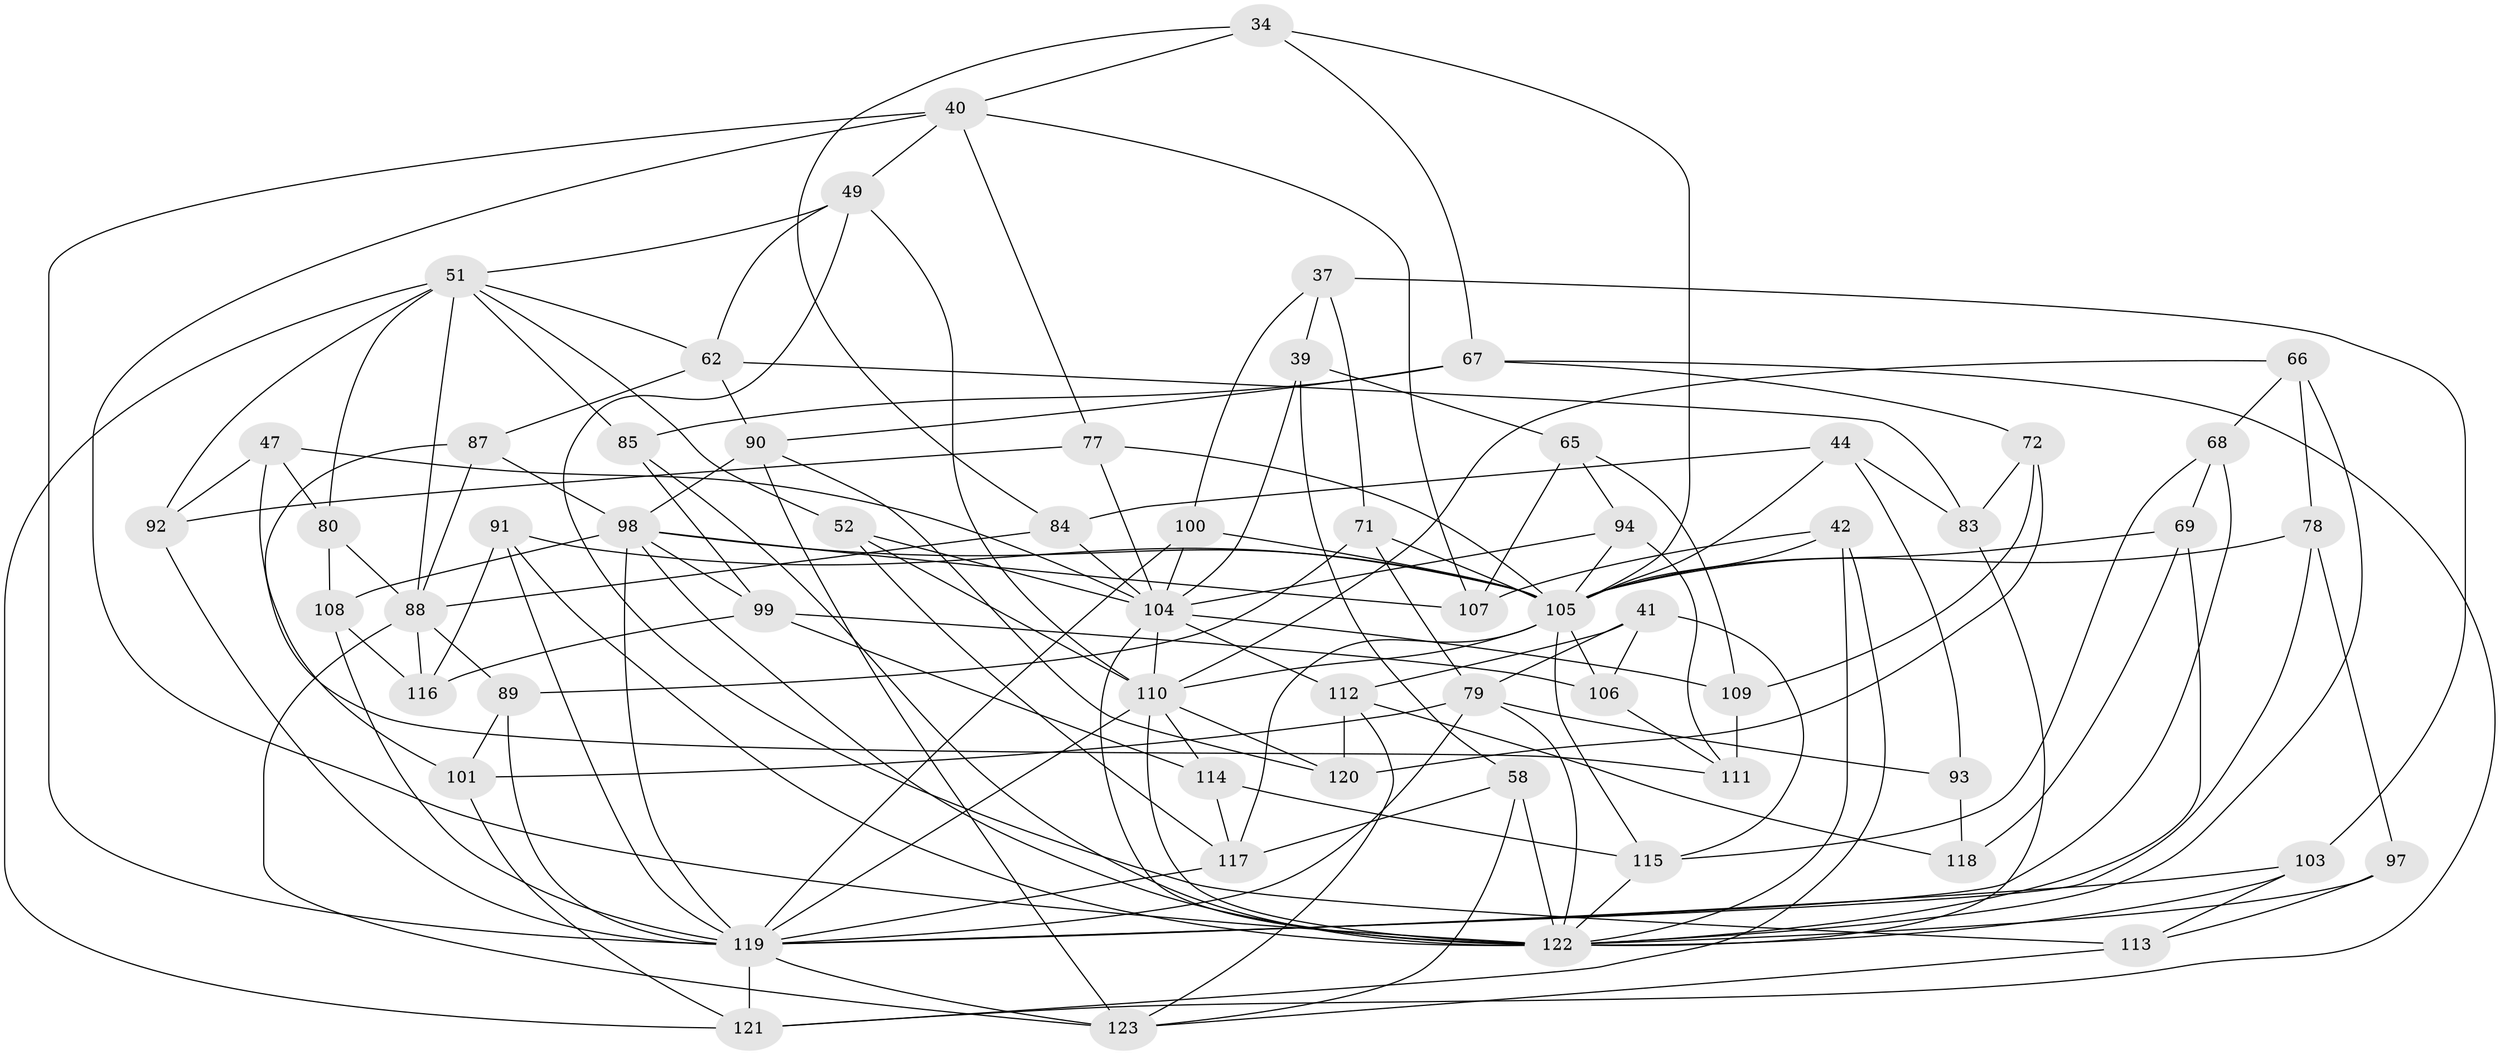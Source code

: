 // original degree distribution, {4: 1.0}
// Generated by graph-tools (version 1.1) at 2025/57/03/09/25 04:57:40]
// undirected, 61 vertices, 156 edges
graph export_dot {
graph [start="1"]
  node [color=gray90,style=filled];
  34;
  37;
  39;
  40 [super="+26"];
  41;
  42;
  44;
  47;
  49 [super="+4"];
  51 [super="+36"];
  52;
  58;
  62 [super="+14"];
  65;
  66;
  67 [super="+53"];
  68;
  69 [super="+50"];
  71;
  72;
  77;
  78;
  79 [super="+31"];
  80;
  83;
  84;
  85;
  87;
  88 [super="+7+63"];
  89;
  90 [super="+8"];
  91;
  92;
  93;
  94;
  97;
  98 [super="+3+82+28"];
  99 [super="+60"];
  100 [super="+86+43"];
  101;
  103;
  104 [super="+5+10+46+55+70"];
  105 [super="+16+18+74"];
  106;
  107;
  108;
  109;
  110 [super="+61+57+29+75"];
  111;
  112 [super="+35"];
  113 [super="+54"];
  114;
  115 [super="+76"];
  116;
  117 [super="+59"];
  118;
  119 [super="+102+96+48"];
  120;
  121 [super="+95"];
  122 [super="+12+25+81+64"];
  123 [super="+23+45"];
  34 -- 84;
  34 -- 40;
  34 -- 67;
  34 -- 105;
  37 -- 71;
  37 -- 100;
  37 -- 39;
  37 -- 103;
  39 -- 65;
  39 -- 58;
  39 -- 104;
  40 -- 77;
  40 -- 119;
  40 -- 49;
  40 -- 122;
  40 -- 107;
  41 -- 106;
  41 -- 112;
  41 -- 79;
  41 -- 115;
  42 -- 107;
  42 -- 121;
  42 -- 122;
  42 -- 105;
  44 -- 84;
  44 -- 83;
  44 -- 93;
  44 -- 105;
  47 -- 80;
  47 -- 111;
  47 -- 92;
  47 -- 104;
  49 -- 113;
  49 -- 62 [weight=2];
  49 -- 110;
  49 -- 51;
  51 -- 92;
  51 -- 80;
  51 -- 62;
  51 -- 52;
  51 -- 85;
  51 -- 88;
  51 -- 121;
  52 -- 117;
  52 -- 104;
  52 -- 110;
  58 -- 123;
  58 -- 122;
  58 -- 117;
  62 -- 90;
  62 -- 83;
  62 -- 87;
  65 -- 107;
  65 -- 94;
  65 -- 109;
  66 -- 68;
  66 -- 78;
  66 -- 122;
  66 -- 110;
  67 -- 85;
  67 -- 90 [weight=2];
  67 -- 72;
  67 -- 121;
  68 -- 115;
  68 -- 69;
  68 -- 119;
  69 -- 118;
  69 -- 122 [weight=2];
  69 -- 105 [weight=2];
  71 -- 89;
  71 -- 79;
  71 -- 105;
  72 -- 109;
  72 -- 120;
  72 -- 83;
  77 -- 92;
  77 -- 104;
  77 -- 105;
  78 -- 97;
  78 -- 105;
  78 -- 119;
  79 -- 101;
  79 -- 122 [weight=2];
  79 -- 93 [weight=2];
  79 -- 119;
  80 -- 88;
  80 -- 108;
  83 -- 122;
  84 -- 88;
  84 -- 104;
  85 -- 99;
  85 -- 122;
  87 -- 88;
  87 -- 101;
  87 -- 98;
  88 -- 123 [weight=2];
  88 -- 116;
  88 -- 89;
  89 -- 101;
  89 -- 119;
  90 -- 120;
  90 -- 98;
  90 -- 123;
  91 -- 116;
  91 -- 122;
  91 -- 105;
  91 -- 119;
  92 -- 119;
  93 -- 118;
  94 -- 111;
  94 -- 104;
  94 -- 105;
  97 -- 113 [weight=2];
  97 -- 122;
  98 -- 108;
  98 -- 107;
  98 -- 99 [weight=2];
  98 -- 122 [weight=2];
  98 -- 105;
  98 -- 119;
  99 -- 106;
  99 -- 114;
  99 -- 116;
  100 -- 104 [weight=3];
  100 -- 105 [weight=2];
  100 -- 119 [weight=4];
  101 -- 121;
  103 -- 113;
  103 -- 122;
  103 -- 119;
  104 -- 112;
  104 -- 122 [weight=4];
  104 -- 109;
  104 -- 110;
  105 -- 115;
  105 -- 110 [weight=2];
  105 -- 106;
  105 -- 117;
  106 -- 111;
  108 -- 116;
  108 -- 119;
  109 -- 111;
  110 -- 122;
  110 -- 120;
  110 -- 119 [weight=3];
  110 -- 114;
  112 -- 118 [weight=2];
  112 -- 120;
  112 -- 123;
  113 -- 123 [weight=2];
  114 -- 115;
  114 -- 117;
  115 -- 122 [weight=2];
  117 -- 119 [weight=2];
  119 -- 123;
  119 -- 121 [weight=2];
}
